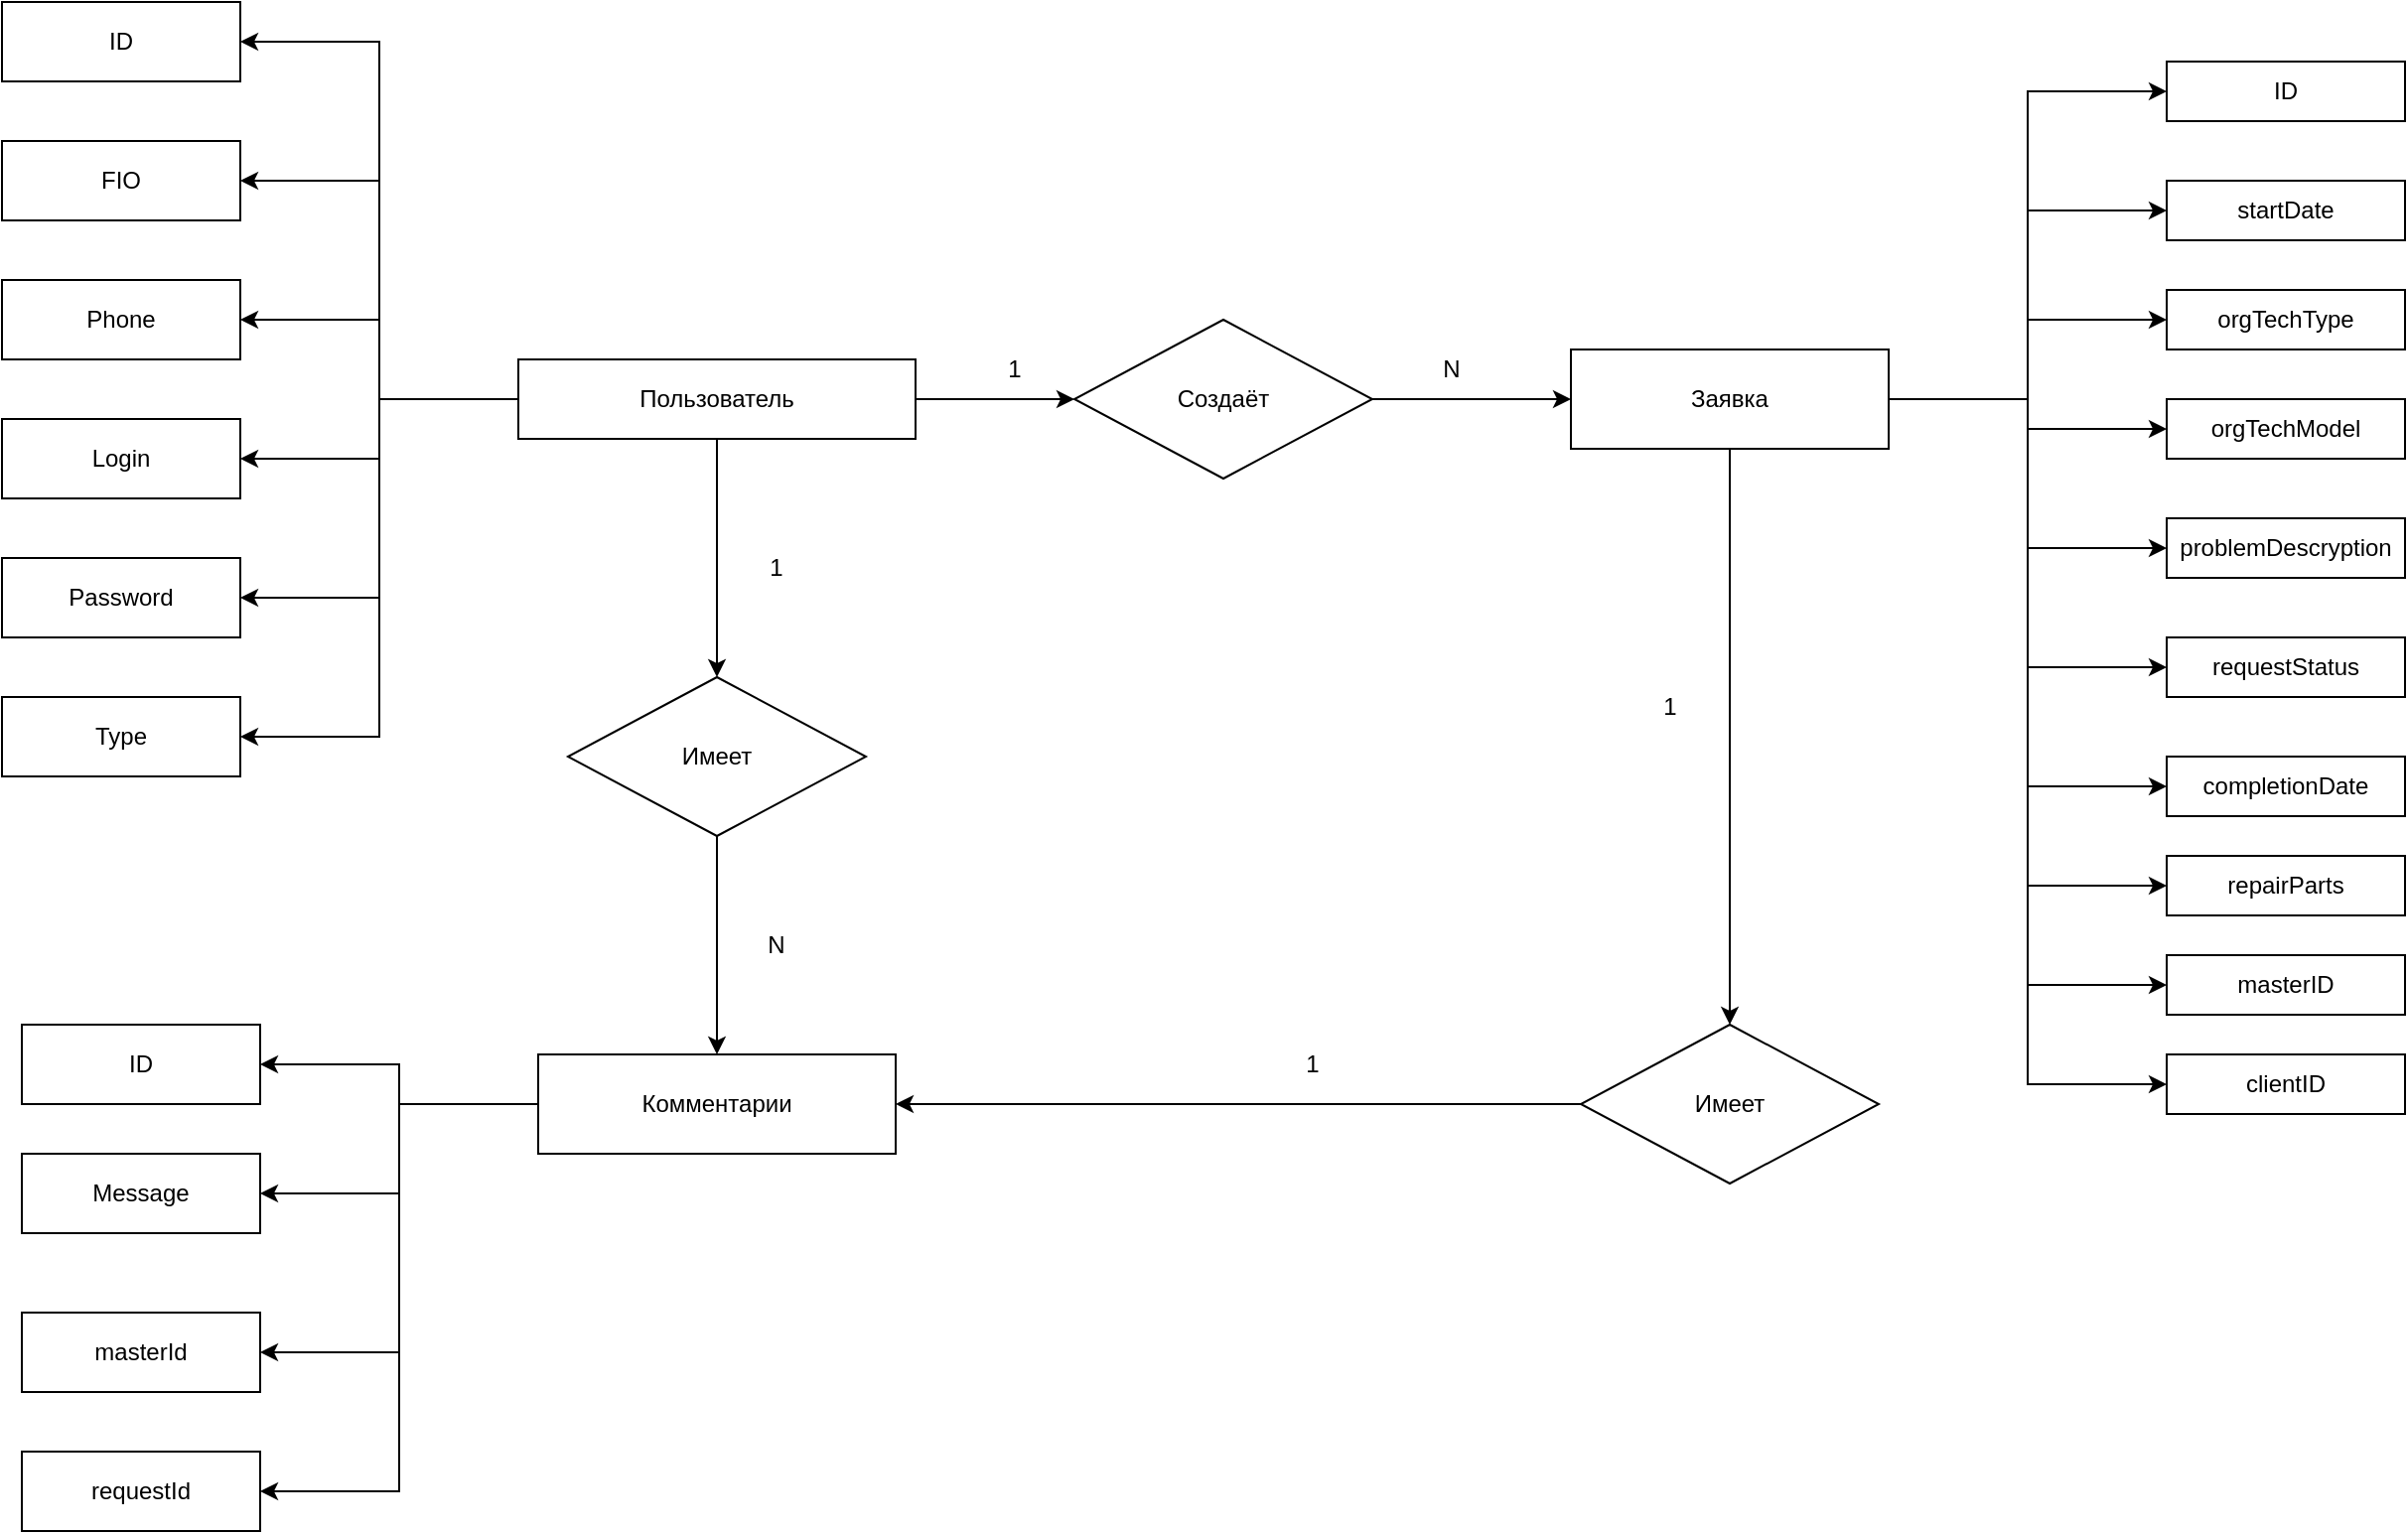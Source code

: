 <mxfile version="24.4.4" type="device">
  <diagram name="Страница — 1" id="9_OXj3jXB1r6qGTCBB9g">
    <mxGraphModel dx="1195" dy="653" grid="1" gridSize="10" guides="1" tooltips="1" connect="1" arrows="1" fold="1" page="1" pageScale="1" pageWidth="827" pageHeight="1169" math="0" shadow="0">
      <root>
        <mxCell id="0" />
        <mxCell id="1" parent="0" />
        <mxCell id="SpeO3Qx3G0cYJko5rUXv-8" style="edgeStyle=orthogonalEdgeStyle;rounded=0;orthogonalLoop=1;jettySize=auto;html=1;entryX=1;entryY=0.5;entryDx=0;entryDy=0;" edge="1" parent="1" source="SpeO3Qx3G0cYJko5rUXv-1" target="SpeO3Qx3G0cYJko5rUXv-2">
          <mxGeometry relative="1" as="geometry" />
        </mxCell>
        <mxCell id="SpeO3Qx3G0cYJko5rUXv-9" style="edgeStyle=orthogonalEdgeStyle;rounded=0;orthogonalLoop=1;jettySize=auto;html=1;entryX=1;entryY=0.5;entryDx=0;entryDy=0;" edge="1" parent="1" source="SpeO3Qx3G0cYJko5rUXv-1" target="SpeO3Qx3G0cYJko5rUXv-3">
          <mxGeometry relative="1" as="geometry" />
        </mxCell>
        <mxCell id="SpeO3Qx3G0cYJko5rUXv-10" style="edgeStyle=orthogonalEdgeStyle;rounded=0;orthogonalLoop=1;jettySize=auto;html=1;entryX=1;entryY=0.5;entryDx=0;entryDy=0;" edge="1" parent="1" source="SpeO3Qx3G0cYJko5rUXv-1" target="SpeO3Qx3G0cYJko5rUXv-4">
          <mxGeometry relative="1" as="geometry" />
        </mxCell>
        <mxCell id="SpeO3Qx3G0cYJko5rUXv-11" style="edgeStyle=orthogonalEdgeStyle;rounded=0;orthogonalLoop=1;jettySize=auto;html=1;entryX=1;entryY=0.5;entryDx=0;entryDy=0;" edge="1" parent="1" source="SpeO3Qx3G0cYJko5rUXv-1" target="SpeO3Qx3G0cYJko5rUXv-5">
          <mxGeometry relative="1" as="geometry" />
        </mxCell>
        <mxCell id="SpeO3Qx3G0cYJko5rUXv-12" style="edgeStyle=orthogonalEdgeStyle;rounded=0;orthogonalLoop=1;jettySize=auto;html=1;entryX=1;entryY=0.5;entryDx=0;entryDy=0;" edge="1" parent="1" source="SpeO3Qx3G0cYJko5rUXv-1" target="SpeO3Qx3G0cYJko5rUXv-6">
          <mxGeometry relative="1" as="geometry" />
        </mxCell>
        <mxCell id="SpeO3Qx3G0cYJko5rUXv-13" style="edgeStyle=orthogonalEdgeStyle;rounded=0;orthogonalLoop=1;jettySize=auto;html=1;entryX=1;entryY=0.5;entryDx=0;entryDy=0;" edge="1" parent="1" source="SpeO3Qx3G0cYJko5rUXv-1" target="SpeO3Qx3G0cYJko5rUXv-7">
          <mxGeometry relative="1" as="geometry" />
        </mxCell>
        <mxCell id="SpeO3Qx3G0cYJko5rUXv-15" style="edgeStyle=orthogonalEdgeStyle;rounded=0;orthogonalLoop=1;jettySize=auto;html=1;entryX=0;entryY=0.5;entryDx=0;entryDy=0;" edge="1" parent="1" source="SpeO3Qx3G0cYJko5rUXv-1" target="SpeO3Qx3G0cYJko5rUXv-14">
          <mxGeometry relative="1" as="geometry" />
        </mxCell>
        <mxCell id="SpeO3Qx3G0cYJko5rUXv-50" style="edgeStyle=orthogonalEdgeStyle;rounded=0;orthogonalLoop=1;jettySize=auto;html=1;entryX=0.5;entryY=0;entryDx=0;entryDy=0;" edge="1" parent="1" source="SpeO3Qx3G0cYJko5rUXv-1" target="SpeO3Qx3G0cYJko5rUXv-49">
          <mxGeometry relative="1" as="geometry" />
        </mxCell>
        <mxCell id="SpeO3Qx3G0cYJko5rUXv-1" value="Пользователь" style="rounded=0;whiteSpace=wrap;html=1;" vertex="1" parent="1">
          <mxGeometry x="270" y="250" width="200" height="40" as="geometry" />
        </mxCell>
        <mxCell id="SpeO3Qx3G0cYJko5rUXv-2" value="ID" style="rounded=0;whiteSpace=wrap;html=1;" vertex="1" parent="1">
          <mxGeometry x="10" y="70" width="120" height="40" as="geometry" />
        </mxCell>
        <mxCell id="SpeO3Qx3G0cYJko5rUXv-3" value="FIO" style="rounded=0;whiteSpace=wrap;html=1;" vertex="1" parent="1">
          <mxGeometry x="10" y="140" width="120" height="40" as="geometry" />
        </mxCell>
        <mxCell id="SpeO3Qx3G0cYJko5rUXv-4" value="Phone" style="rounded=0;whiteSpace=wrap;html=1;" vertex="1" parent="1">
          <mxGeometry x="10" y="210" width="120" height="40" as="geometry" />
        </mxCell>
        <mxCell id="SpeO3Qx3G0cYJko5rUXv-5" value="Login" style="rounded=0;whiteSpace=wrap;html=1;" vertex="1" parent="1">
          <mxGeometry x="10" y="280" width="120" height="40" as="geometry" />
        </mxCell>
        <mxCell id="SpeO3Qx3G0cYJko5rUXv-6" value="Password" style="rounded=0;whiteSpace=wrap;html=1;" vertex="1" parent="1">
          <mxGeometry x="10" y="350" width="120" height="40" as="geometry" />
        </mxCell>
        <mxCell id="SpeO3Qx3G0cYJko5rUXv-7" value="Type" style="rounded=0;whiteSpace=wrap;html=1;" vertex="1" parent="1">
          <mxGeometry x="10" y="420" width="120" height="40" as="geometry" />
        </mxCell>
        <mxCell id="SpeO3Qx3G0cYJko5rUXv-17" style="edgeStyle=orthogonalEdgeStyle;rounded=0;orthogonalLoop=1;jettySize=auto;html=1;entryX=0;entryY=0.5;entryDx=0;entryDy=0;" edge="1" parent="1" source="SpeO3Qx3G0cYJko5rUXv-14" target="SpeO3Qx3G0cYJko5rUXv-16">
          <mxGeometry relative="1" as="geometry" />
        </mxCell>
        <mxCell id="SpeO3Qx3G0cYJko5rUXv-14" value="Создаёт" style="rhombus;whiteSpace=wrap;html=1;" vertex="1" parent="1">
          <mxGeometry x="550" y="230" width="150" height="80" as="geometry" />
        </mxCell>
        <mxCell id="SpeO3Qx3G0cYJko5rUXv-30" style="edgeStyle=orthogonalEdgeStyle;rounded=0;orthogonalLoop=1;jettySize=auto;html=1;entryX=0;entryY=0.5;entryDx=0;entryDy=0;" edge="1" parent="1" source="SpeO3Qx3G0cYJko5rUXv-16" target="SpeO3Qx3G0cYJko5rUXv-20">
          <mxGeometry relative="1" as="geometry" />
        </mxCell>
        <mxCell id="SpeO3Qx3G0cYJko5rUXv-31" style="edgeStyle=orthogonalEdgeStyle;rounded=0;orthogonalLoop=1;jettySize=auto;html=1;entryX=0;entryY=0.5;entryDx=0;entryDy=0;" edge="1" parent="1" source="SpeO3Qx3G0cYJko5rUXv-16" target="SpeO3Qx3G0cYJko5rUXv-21">
          <mxGeometry relative="1" as="geometry" />
        </mxCell>
        <mxCell id="SpeO3Qx3G0cYJko5rUXv-32" style="edgeStyle=orthogonalEdgeStyle;rounded=0;orthogonalLoop=1;jettySize=auto;html=1;entryX=0;entryY=0.5;entryDx=0;entryDy=0;" edge="1" parent="1" source="SpeO3Qx3G0cYJko5rUXv-16" target="SpeO3Qx3G0cYJko5rUXv-22">
          <mxGeometry relative="1" as="geometry" />
        </mxCell>
        <mxCell id="SpeO3Qx3G0cYJko5rUXv-33" style="edgeStyle=orthogonalEdgeStyle;rounded=0;orthogonalLoop=1;jettySize=auto;html=1;entryX=0;entryY=0.5;entryDx=0;entryDy=0;" edge="1" parent="1" source="SpeO3Qx3G0cYJko5rUXv-16" target="SpeO3Qx3G0cYJko5rUXv-23">
          <mxGeometry relative="1" as="geometry" />
        </mxCell>
        <mxCell id="SpeO3Qx3G0cYJko5rUXv-34" style="edgeStyle=orthogonalEdgeStyle;rounded=0;orthogonalLoop=1;jettySize=auto;html=1;entryX=0;entryY=0.5;entryDx=0;entryDy=0;" edge="1" parent="1" source="SpeO3Qx3G0cYJko5rUXv-16" target="SpeO3Qx3G0cYJko5rUXv-24">
          <mxGeometry relative="1" as="geometry" />
        </mxCell>
        <mxCell id="SpeO3Qx3G0cYJko5rUXv-35" style="edgeStyle=orthogonalEdgeStyle;rounded=0;orthogonalLoop=1;jettySize=auto;html=1;entryX=0;entryY=0.5;entryDx=0;entryDy=0;" edge="1" parent="1" source="SpeO3Qx3G0cYJko5rUXv-16" target="SpeO3Qx3G0cYJko5rUXv-25">
          <mxGeometry relative="1" as="geometry" />
        </mxCell>
        <mxCell id="SpeO3Qx3G0cYJko5rUXv-36" style="edgeStyle=orthogonalEdgeStyle;rounded=0;orthogonalLoop=1;jettySize=auto;html=1;entryX=0;entryY=0.5;entryDx=0;entryDy=0;" edge="1" parent="1" source="SpeO3Qx3G0cYJko5rUXv-16" target="SpeO3Qx3G0cYJko5rUXv-26">
          <mxGeometry relative="1" as="geometry" />
        </mxCell>
        <mxCell id="SpeO3Qx3G0cYJko5rUXv-37" style="edgeStyle=orthogonalEdgeStyle;rounded=0;orthogonalLoop=1;jettySize=auto;html=1;entryX=0;entryY=0.5;entryDx=0;entryDy=0;" edge="1" parent="1" source="SpeO3Qx3G0cYJko5rUXv-16" target="SpeO3Qx3G0cYJko5rUXv-27">
          <mxGeometry relative="1" as="geometry" />
        </mxCell>
        <mxCell id="SpeO3Qx3G0cYJko5rUXv-38" style="edgeStyle=orthogonalEdgeStyle;rounded=0;orthogonalLoop=1;jettySize=auto;html=1;entryX=0;entryY=0.5;entryDx=0;entryDy=0;" edge="1" parent="1" source="SpeO3Qx3G0cYJko5rUXv-16" target="SpeO3Qx3G0cYJko5rUXv-28">
          <mxGeometry relative="1" as="geometry" />
        </mxCell>
        <mxCell id="SpeO3Qx3G0cYJko5rUXv-39" style="edgeStyle=orthogonalEdgeStyle;rounded=0;orthogonalLoop=1;jettySize=auto;html=1;entryX=0;entryY=0.5;entryDx=0;entryDy=0;" edge="1" parent="1" source="SpeO3Qx3G0cYJko5rUXv-16" target="SpeO3Qx3G0cYJko5rUXv-29">
          <mxGeometry relative="1" as="geometry" />
        </mxCell>
        <mxCell id="SpeO3Qx3G0cYJko5rUXv-55" style="edgeStyle=orthogonalEdgeStyle;rounded=0;orthogonalLoop=1;jettySize=auto;html=1;entryX=0.5;entryY=0;entryDx=0;entryDy=0;" edge="1" parent="1" source="SpeO3Qx3G0cYJko5rUXv-16" target="SpeO3Qx3G0cYJko5rUXv-54">
          <mxGeometry relative="1" as="geometry" />
        </mxCell>
        <mxCell id="SpeO3Qx3G0cYJko5rUXv-16" value="Заявка" style="rounded=0;whiteSpace=wrap;html=1;" vertex="1" parent="1">
          <mxGeometry x="800" y="245" width="160" height="50" as="geometry" />
        </mxCell>
        <mxCell id="SpeO3Qx3G0cYJko5rUXv-18" value="1" style="text;html=1;align=center;verticalAlign=middle;whiteSpace=wrap;rounded=0;" vertex="1" parent="1">
          <mxGeometry x="490" y="240" width="60" height="30" as="geometry" />
        </mxCell>
        <mxCell id="SpeO3Qx3G0cYJko5rUXv-19" value="N" style="text;html=1;align=center;verticalAlign=middle;whiteSpace=wrap;rounded=0;" vertex="1" parent="1">
          <mxGeometry x="710" y="240" width="60" height="30" as="geometry" />
        </mxCell>
        <mxCell id="SpeO3Qx3G0cYJko5rUXv-20" value="ID" style="rounded=0;whiteSpace=wrap;html=1;" vertex="1" parent="1">
          <mxGeometry x="1100" y="100" width="120" height="30" as="geometry" />
        </mxCell>
        <mxCell id="SpeO3Qx3G0cYJko5rUXv-21" value="startDate" style="rounded=0;whiteSpace=wrap;html=1;" vertex="1" parent="1">
          <mxGeometry x="1100" y="160" width="120" height="30" as="geometry" />
        </mxCell>
        <mxCell id="SpeO3Qx3G0cYJko5rUXv-22" value="orgTechType" style="rounded=0;whiteSpace=wrap;html=1;" vertex="1" parent="1">
          <mxGeometry x="1100" y="215" width="120" height="30" as="geometry" />
        </mxCell>
        <mxCell id="SpeO3Qx3G0cYJko5rUXv-23" value="orgTechModel" style="rounded=0;whiteSpace=wrap;html=1;" vertex="1" parent="1">
          <mxGeometry x="1100" y="270" width="120" height="30" as="geometry" />
        </mxCell>
        <mxCell id="SpeO3Qx3G0cYJko5rUXv-24" value="problemDescryption" style="rounded=0;whiteSpace=wrap;html=1;" vertex="1" parent="1">
          <mxGeometry x="1100" y="330" width="120" height="30" as="geometry" />
        </mxCell>
        <mxCell id="SpeO3Qx3G0cYJko5rUXv-25" value="requestStatus" style="rounded=0;whiteSpace=wrap;html=1;" vertex="1" parent="1">
          <mxGeometry x="1100" y="390" width="120" height="30" as="geometry" />
        </mxCell>
        <mxCell id="SpeO3Qx3G0cYJko5rUXv-26" value="completionDate" style="rounded=0;whiteSpace=wrap;html=1;" vertex="1" parent="1">
          <mxGeometry x="1100" y="450" width="120" height="30" as="geometry" />
        </mxCell>
        <mxCell id="SpeO3Qx3G0cYJko5rUXv-27" value="repairParts" style="rounded=0;whiteSpace=wrap;html=1;" vertex="1" parent="1">
          <mxGeometry x="1100" y="500" width="120" height="30" as="geometry" />
        </mxCell>
        <mxCell id="SpeO3Qx3G0cYJko5rUXv-28" value="masterID" style="rounded=0;whiteSpace=wrap;html=1;" vertex="1" parent="1">
          <mxGeometry x="1100" y="550" width="120" height="30" as="geometry" />
        </mxCell>
        <mxCell id="SpeO3Qx3G0cYJko5rUXv-29" value="clientID" style="rounded=0;whiteSpace=wrap;html=1;" vertex="1" parent="1">
          <mxGeometry x="1100" y="600" width="120" height="30" as="geometry" />
        </mxCell>
        <mxCell id="SpeO3Qx3G0cYJko5rUXv-45" style="edgeStyle=orthogonalEdgeStyle;rounded=0;orthogonalLoop=1;jettySize=auto;html=1;" edge="1" parent="1" source="SpeO3Qx3G0cYJko5rUXv-40" target="SpeO3Qx3G0cYJko5rUXv-41">
          <mxGeometry relative="1" as="geometry" />
        </mxCell>
        <mxCell id="SpeO3Qx3G0cYJko5rUXv-46" style="edgeStyle=orthogonalEdgeStyle;rounded=0;orthogonalLoop=1;jettySize=auto;html=1;" edge="1" parent="1" source="SpeO3Qx3G0cYJko5rUXv-40" target="SpeO3Qx3G0cYJko5rUXv-42">
          <mxGeometry relative="1" as="geometry" />
        </mxCell>
        <mxCell id="SpeO3Qx3G0cYJko5rUXv-47" style="edgeStyle=orthogonalEdgeStyle;rounded=0;orthogonalLoop=1;jettySize=auto;html=1;entryX=1;entryY=0.5;entryDx=0;entryDy=0;" edge="1" parent="1" source="SpeO3Qx3G0cYJko5rUXv-40" target="SpeO3Qx3G0cYJko5rUXv-43">
          <mxGeometry relative="1" as="geometry" />
        </mxCell>
        <mxCell id="SpeO3Qx3G0cYJko5rUXv-48" style="edgeStyle=orthogonalEdgeStyle;rounded=0;orthogonalLoop=1;jettySize=auto;html=1;entryX=1;entryY=0.5;entryDx=0;entryDy=0;" edge="1" parent="1" source="SpeO3Qx3G0cYJko5rUXv-40" target="SpeO3Qx3G0cYJko5rUXv-44">
          <mxGeometry relative="1" as="geometry" />
        </mxCell>
        <mxCell id="SpeO3Qx3G0cYJko5rUXv-40" value="Комментарии" style="rounded=0;whiteSpace=wrap;html=1;" vertex="1" parent="1">
          <mxGeometry x="280" y="600" width="180" height="50" as="geometry" />
        </mxCell>
        <mxCell id="SpeO3Qx3G0cYJko5rUXv-41" value="ID" style="rounded=0;whiteSpace=wrap;html=1;" vertex="1" parent="1">
          <mxGeometry x="20" y="585" width="120" height="40" as="geometry" />
        </mxCell>
        <mxCell id="SpeO3Qx3G0cYJko5rUXv-42" value="Message" style="rounded=0;whiteSpace=wrap;html=1;" vertex="1" parent="1">
          <mxGeometry x="20" y="650" width="120" height="40" as="geometry" />
        </mxCell>
        <mxCell id="SpeO3Qx3G0cYJko5rUXv-43" value="masterId" style="rounded=0;whiteSpace=wrap;html=1;" vertex="1" parent="1">
          <mxGeometry x="20" y="730" width="120" height="40" as="geometry" />
        </mxCell>
        <mxCell id="SpeO3Qx3G0cYJko5rUXv-44" value="requestId" style="rounded=0;whiteSpace=wrap;html=1;" vertex="1" parent="1">
          <mxGeometry x="20" y="800" width="120" height="40" as="geometry" />
        </mxCell>
        <mxCell id="SpeO3Qx3G0cYJko5rUXv-51" style="edgeStyle=orthogonalEdgeStyle;rounded=0;orthogonalLoop=1;jettySize=auto;html=1;entryX=0.5;entryY=0;entryDx=0;entryDy=0;" edge="1" parent="1" source="SpeO3Qx3G0cYJko5rUXv-49" target="SpeO3Qx3G0cYJko5rUXv-40">
          <mxGeometry relative="1" as="geometry" />
        </mxCell>
        <mxCell id="SpeO3Qx3G0cYJko5rUXv-49" value="Имеет" style="rhombus;whiteSpace=wrap;html=1;" vertex="1" parent="1">
          <mxGeometry x="295" y="410" width="150" height="80" as="geometry" />
        </mxCell>
        <mxCell id="SpeO3Qx3G0cYJko5rUXv-52" value="1" style="text;html=1;align=center;verticalAlign=middle;whiteSpace=wrap;rounded=0;" vertex="1" parent="1">
          <mxGeometry x="370" y="340" width="60" height="30" as="geometry" />
        </mxCell>
        <mxCell id="SpeO3Qx3G0cYJko5rUXv-53" value="N" style="text;html=1;align=center;verticalAlign=middle;whiteSpace=wrap;rounded=0;" vertex="1" parent="1">
          <mxGeometry x="370" y="530" width="60" height="30" as="geometry" />
        </mxCell>
        <mxCell id="SpeO3Qx3G0cYJko5rUXv-56" style="edgeStyle=orthogonalEdgeStyle;rounded=0;orthogonalLoop=1;jettySize=auto;html=1;" edge="1" parent="1" source="SpeO3Qx3G0cYJko5rUXv-54" target="SpeO3Qx3G0cYJko5rUXv-40">
          <mxGeometry relative="1" as="geometry" />
        </mxCell>
        <mxCell id="SpeO3Qx3G0cYJko5rUXv-54" value="Имеет" style="rhombus;whiteSpace=wrap;html=1;" vertex="1" parent="1">
          <mxGeometry x="805" y="585" width="150" height="80" as="geometry" />
        </mxCell>
        <mxCell id="SpeO3Qx3G0cYJko5rUXv-57" value="1" style="text;html=1;align=center;verticalAlign=middle;whiteSpace=wrap;rounded=0;" vertex="1" parent="1">
          <mxGeometry x="640" y="590" width="60" height="30" as="geometry" />
        </mxCell>
        <mxCell id="SpeO3Qx3G0cYJko5rUXv-58" value="1" style="text;html=1;align=center;verticalAlign=middle;whiteSpace=wrap;rounded=0;" vertex="1" parent="1">
          <mxGeometry x="820" y="410" width="60" height="30" as="geometry" />
        </mxCell>
      </root>
    </mxGraphModel>
  </diagram>
</mxfile>
